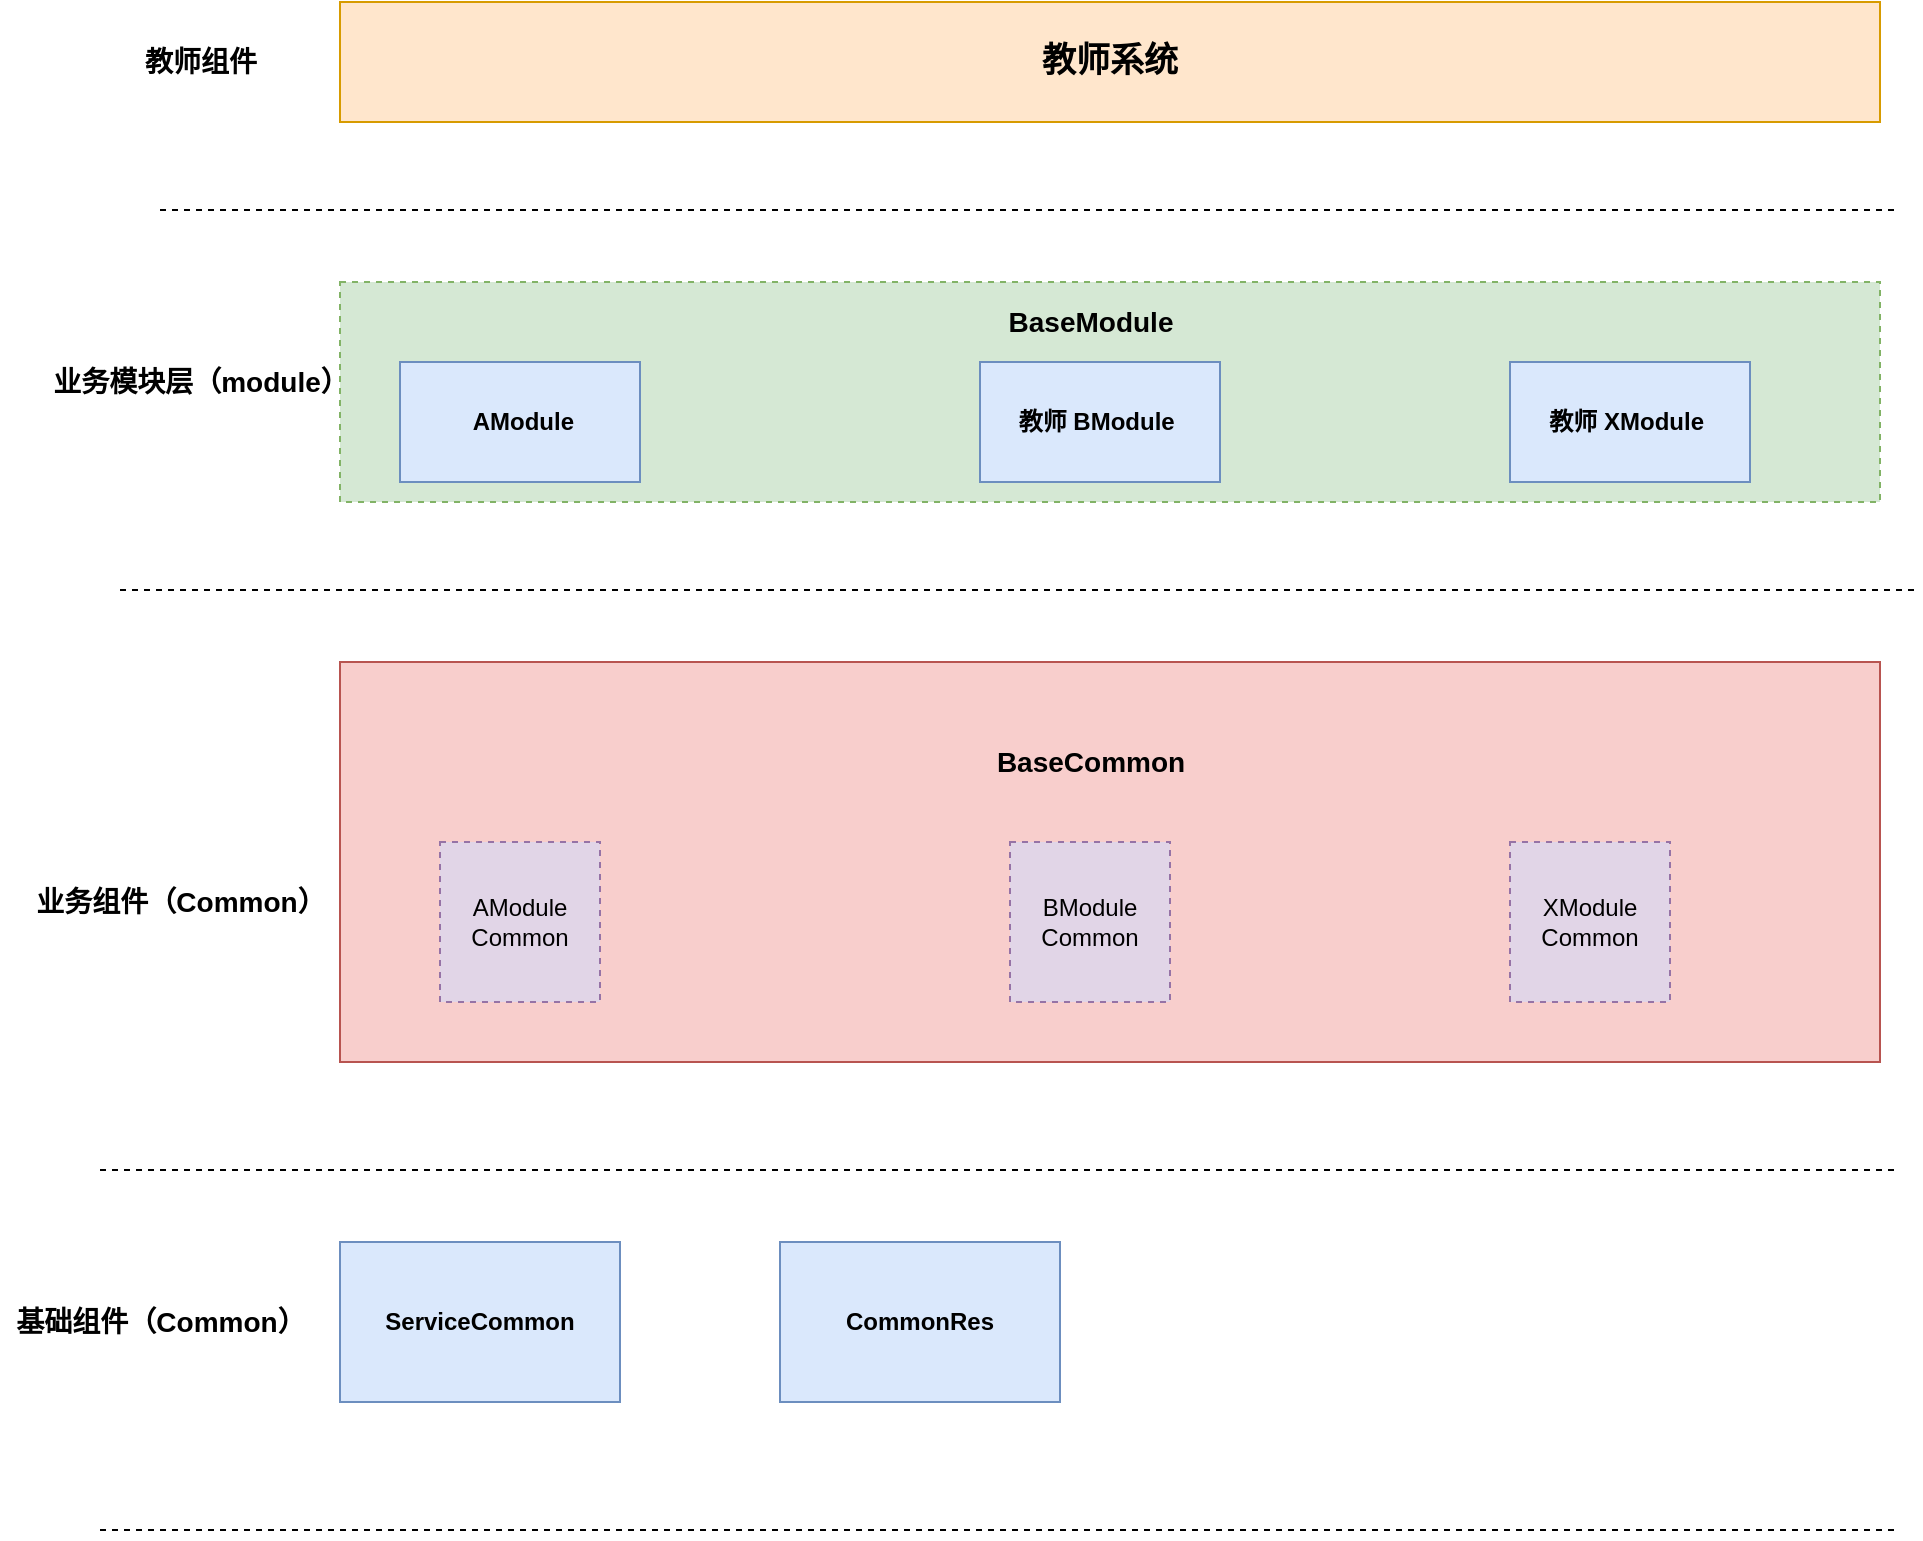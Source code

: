 <mxfile version="13.8.8" type="github">
  <diagram id="ShfnqmNN4cUQ0fv_p8tL" name="Page-1">
    <mxGraphModel dx="2249" dy="1931" grid="1" gridSize="10" guides="1" tooltips="1" connect="1" arrows="1" fold="1" page="1" pageScale="1" pageWidth="827" pageHeight="1169" math="0" shadow="0">
      <root>
        <mxCell id="0" />
        <mxCell id="1" parent="0" />
        <mxCell id="9xlFXg57MbIlktrybgkb-21" value="" style="rounded=0;whiteSpace=wrap;html=1;dashed=1;fillColor=#d5e8d4;strokeColor=#82b366;" vertex="1" parent="1">
          <mxGeometry x="30" y="110" width="770" height="110" as="geometry" />
        </mxCell>
        <mxCell id="9xlFXg57MbIlktrybgkb-1" value="&lt;font style=&quot;font-size: 17px&quot;&gt;&lt;b&gt;教师系统&lt;/b&gt;&lt;/font&gt;" style="rounded=0;whiteSpace=wrap;html=1;fillColor=#ffe6cc;strokeColor=#d79b00;" vertex="1" parent="1">
          <mxGeometry x="30" y="-30" width="770" height="60" as="geometry" />
        </mxCell>
        <mxCell id="9xlFXg57MbIlktrybgkb-2" value="&lt;b&gt;&lt;font style=&quot;font-size: 14px&quot;&gt;教师组件&lt;/font&gt;&lt;/b&gt;" style="text;html=1;align=center;verticalAlign=middle;resizable=0;points=[];autosize=1;" vertex="1" parent="1">
          <mxGeometry x="-75" y="-10" width="70" height="20" as="geometry" />
        </mxCell>
        <mxCell id="9xlFXg57MbIlktrybgkb-4" value="&lt;span style=&quot;font-size: 14px&quot;&gt;&lt;b&gt;业务模块层（module）&lt;/b&gt;&lt;/span&gt;" style="text;html=1;align=center;verticalAlign=middle;resizable=0;points=[];autosize=1;" vertex="1" parent="1">
          <mxGeometry x="-120" y="150" width="160" height="20" as="geometry" />
        </mxCell>
        <mxCell id="9xlFXg57MbIlktrybgkb-5" value="&lt;b&gt;&amp;nbsp;AModule&lt;/b&gt;" style="rounded=0;whiteSpace=wrap;html=1;fillColor=#dae8fc;strokeColor=#6c8ebf;" vertex="1" parent="1">
          <mxGeometry x="60" y="150" width="120" height="60" as="geometry" />
        </mxCell>
        <mxCell id="9xlFXg57MbIlktrybgkb-6" value="&lt;b&gt;教师 BModule&lt;/b&gt;&amp;nbsp;" style="rounded=0;whiteSpace=wrap;html=1;fillColor=#dae8fc;strokeColor=#6c8ebf;fontStyle=1" vertex="1" parent="1">
          <mxGeometry x="350" y="150" width="120" height="60" as="geometry" />
        </mxCell>
        <mxCell id="9xlFXg57MbIlktrybgkb-8" value="&lt;b&gt;教师 XModule&lt;/b&gt;&amp;nbsp;" style="rounded=0;whiteSpace=wrap;html=1;fillColor=#dae8fc;strokeColor=#6c8ebf;fontStyle=1" vertex="1" parent="1">
          <mxGeometry x="615" y="150" width="120" height="60" as="geometry" />
        </mxCell>
        <mxCell id="9xlFXg57MbIlktrybgkb-9" value="" style="line;strokeWidth=1;fillColor=none;align=left;verticalAlign=middle;spacingTop=-1;spacingLeft=3;spacingRight=3;rotatable=0;labelPosition=right;points=[];portConstraint=eastwest;dashed=1;" vertex="1" parent="1">
          <mxGeometry x="-80" y="260" width="900" height="8" as="geometry" />
        </mxCell>
        <mxCell id="9xlFXg57MbIlktrybgkb-10" value="" style="line;strokeWidth=1;fillColor=none;align=left;verticalAlign=middle;spacingTop=-1;spacingLeft=3;spacingRight=3;rotatable=0;labelPosition=right;points=[];portConstraint=eastwest;dashed=1;" vertex="1" parent="1">
          <mxGeometry x="-60" y="70" width="870" height="8" as="geometry" />
        </mxCell>
        <mxCell id="9xlFXg57MbIlktrybgkb-11" value="&lt;span style=&quot;font-size: 14px&quot;&gt;&lt;b&gt;业务组件（Common）&lt;/b&gt;&lt;/span&gt;" style="text;html=1;align=center;verticalAlign=middle;resizable=0;points=[];autosize=1;" vertex="1" parent="1">
          <mxGeometry x="-130" y="410" width="160" height="20" as="geometry" />
        </mxCell>
        <mxCell id="9xlFXg57MbIlktrybgkb-12" value="" style="rounded=0;whiteSpace=wrap;html=1;fillColor=#f8cecc;strokeColor=#b85450;" vertex="1" parent="1">
          <mxGeometry x="30" y="300" width="770" height="200" as="geometry" />
        </mxCell>
        <mxCell id="9xlFXg57MbIlktrybgkb-13" value="AModule Common" style="whiteSpace=wrap;html=1;aspect=fixed;dashed=1;fillColor=#e1d5e7;strokeColor=#9673a6;align=center;" vertex="1" parent="1">
          <mxGeometry x="80" y="390" width="80" height="80" as="geometry" />
        </mxCell>
        <mxCell id="9xlFXg57MbIlktrybgkb-14" value="BModule Common" style="whiteSpace=wrap;html=1;aspect=fixed;dashed=1;fillColor=#e1d5e7;strokeColor=#9673a6;align=center;" vertex="1" parent="1">
          <mxGeometry x="365" y="390" width="80" height="80" as="geometry" />
        </mxCell>
        <mxCell id="9xlFXg57MbIlktrybgkb-15" value="XModule Common" style="whiteSpace=wrap;html=1;aspect=fixed;dashed=1;fillColor=#e1d5e7;strokeColor=#9673a6;align=center;" vertex="1" parent="1">
          <mxGeometry x="615" y="390" width="80" height="80" as="geometry" />
        </mxCell>
        <mxCell id="9xlFXg57MbIlktrybgkb-16" value="&lt;span style=&quot;font-size: 14px&quot;&gt;&lt;b&gt;BaseCommon&lt;/b&gt;&lt;/span&gt;" style="text;html=1;align=center;verticalAlign=middle;resizable=0;points=[];autosize=1;" vertex="1" parent="1">
          <mxGeometry x="350" y="340" width="110" height="20" as="geometry" />
        </mxCell>
        <mxCell id="9xlFXg57MbIlktrybgkb-17" value="&lt;span style=&quot;font-size: 14px&quot;&gt;&lt;b&gt;基础组件（Common）&lt;/b&gt;&lt;/span&gt;" style="text;html=1;align=center;verticalAlign=middle;resizable=0;points=[];autosize=1;" vertex="1" parent="1">
          <mxGeometry x="-140" y="620" width="160" height="20" as="geometry" />
        </mxCell>
        <mxCell id="9xlFXg57MbIlktrybgkb-18" value="&lt;b&gt;ServiceCommon&lt;/b&gt;" style="rounded=0;whiteSpace=wrap;html=1;fillColor=#dae8fc;strokeColor=#6c8ebf;" vertex="1" parent="1">
          <mxGeometry x="30" y="590" width="140" height="80" as="geometry" />
        </mxCell>
        <mxCell id="9xlFXg57MbIlktrybgkb-23" value="&lt;span style=&quot;font-size: 14px&quot;&gt;&lt;b&gt;BaseModule&lt;/b&gt;&lt;/span&gt;" style="text;html=1;align=center;verticalAlign=middle;resizable=0;points=[];autosize=1;" vertex="1" parent="1">
          <mxGeometry x="355" y="120" width="100" height="20" as="geometry" />
        </mxCell>
        <mxCell id="9xlFXg57MbIlktrybgkb-24" value="&lt;b&gt;CommonRes&lt;/b&gt;" style="rounded=0;whiteSpace=wrap;html=1;fillColor=#dae8fc;strokeColor=#6c8ebf;" vertex="1" parent="1">
          <mxGeometry x="250" y="590" width="140" height="80" as="geometry" />
        </mxCell>
        <mxCell id="9xlFXg57MbIlktrybgkb-29" value="" style="line;strokeWidth=1;fillColor=none;align=left;verticalAlign=middle;spacingTop=-1;spacingLeft=3;spacingRight=3;rotatable=0;labelPosition=right;points=[];portConstraint=eastwest;dashed=1;" vertex="1" parent="1">
          <mxGeometry x="-90" y="550" width="900" height="8" as="geometry" />
        </mxCell>
        <mxCell id="9xlFXg57MbIlktrybgkb-30" value="" style="line;strokeWidth=1;fillColor=none;align=left;verticalAlign=middle;spacingTop=-1;spacingLeft=3;spacingRight=3;rotatable=0;labelPosition=right;points=[];portConstraint=eastwest;dashed=1;" vertex="1" parent="1">
          <mxGeometry x="-90" y="730" width="900" height="8" as="geometry" />
        </mxCell>
      </root>
    </mxGraphModel>
  </diagram>
</mxfile>
